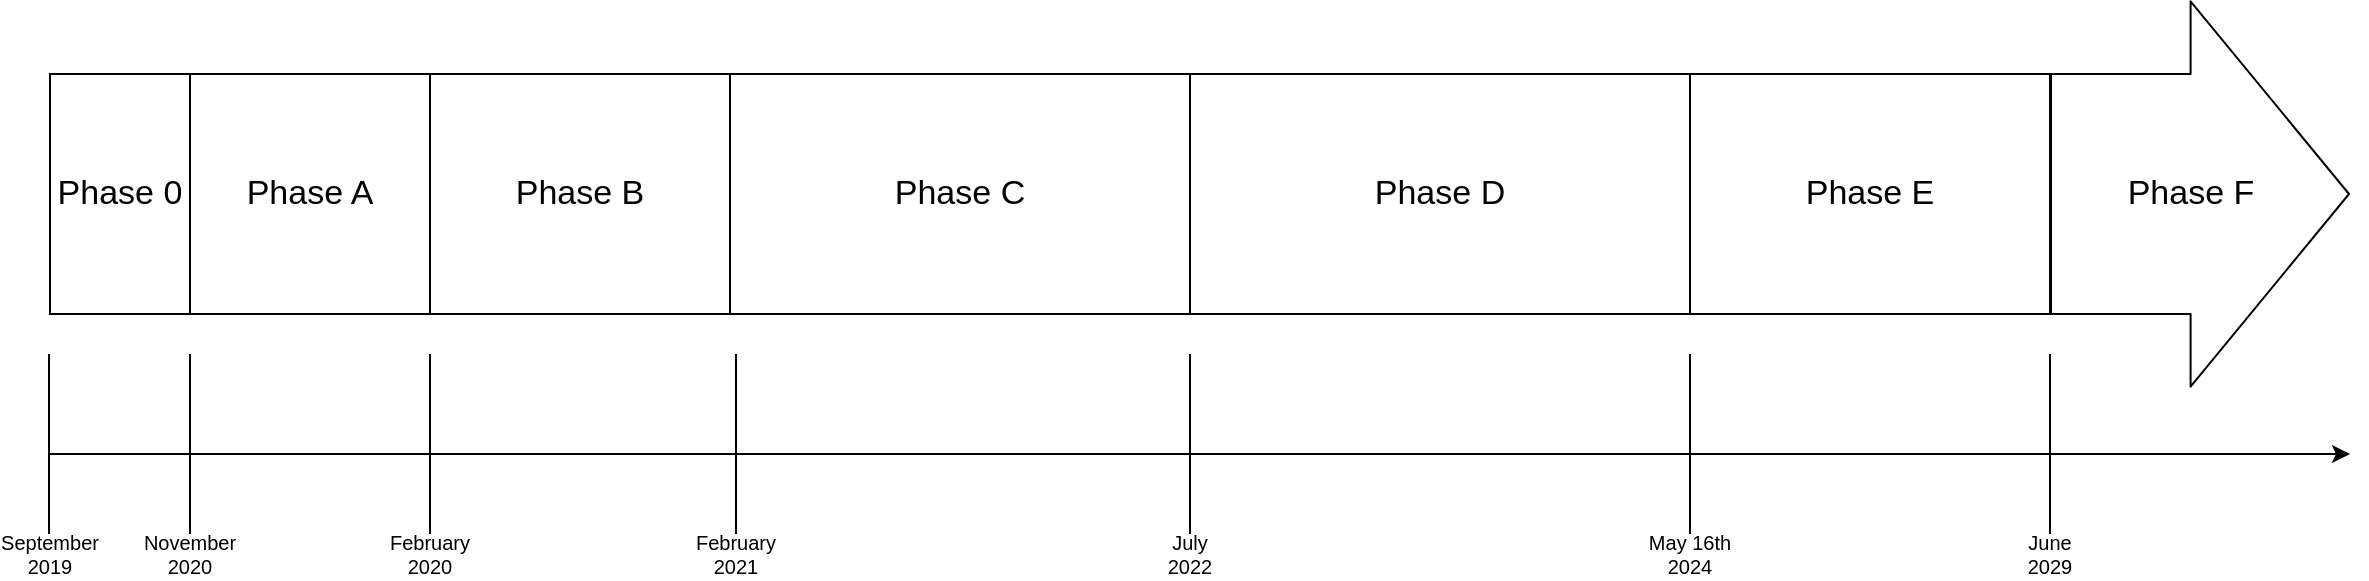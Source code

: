 <mxfile version="12.1.9" type="device" pages="1"><diagram id="5EgypVwa14OEImesB87w" name="Page-1"><mxGraphModel dx="1544" dy="920" grid="1" gridSize="10" guides="1" tooltips="1" connect="1" arrows="1" fold="1" page="1" pageScale="1" pageWidth="827" pageHeight="1169" math="0" shadow="0"><root><mxCell id="0"/><mxCell id="1" parent="0"/><mxCell id="UaxtRhOQwLlgO4OK8VWs-4" value="&lt;font style=&quot;font-size: 17px&quot;&gt;Phase 0&lt;/font&gt;" style="rounded=0;whiteSpace=wrap;html=1;" vertex="1" parent="1"><mxGeometry x="90" y="210" width="70" height="120" as="geometry"/></mxCell><mxCell id="UaxtRhOQwLlgO4OK8VWs-5" value="&lt;font style=&quot;font-size: 17px&quot;&gt;Phase A&lt;/font&gt;" style="rounded=0;whiteSpace=wrap;html=1;" vertex="1" parent="1"><mxGeometry x="160" y="210" width="120" height="120" as="geometry"/></mxCell><mxCell id="UaxtRhOQwLlgO4OK8VWs-6" value="&lt;font style=&quot;font-size: 17px&quot;&gt;Phase B&lt;/font&gt;" style="rounded=0;whiteSpace=wrap;html=1;" vertex="1" parent="1"><mxGeometry x="280" y="210" width="150" height="120" as="geometry"/></mxCell><mxCell id="UaxtRhOQwLlgO4OK8VWs-7" value="&lt;font style=&quot;font-size: 17px&quot;&gt;Phase C&lt;/font&gt;" style="rounded=0;whiteSpace=wrap;html=1;" vertex="1" parent="1"><mxGeometry x="430" y="210" width="230" height="120" as="geometry"/></mxCell><mxCell id="UaxtRhOQwLlgO4OK8VWs-8" value="&lt;span style=&quot;font-size: 17px&quot;&gt;Phase D&lt;/span&gt;" style="rounded=0;whiteSpace=wrap;html=1;" vertex="1" parent="1"><mxGeometry x="660" y="210" width="250" height="120" as="geometry"/></mxCell><mxCell id="UaxtRhOQwLlgO4OK8VWs-9" value="&lt;span style=&quot;font-size: 17px&quot;&gt;Phase E&lt;/span&gt;" style="rounded=0;whiteSpace=wrap;html=1;" vertex="1" parent="1"><mxGeometry x="910" y="210" width="180" height="120" as="geometry"/></mxCell><mxCell id="UaxtRhOQwLlgO4OK8VWs-12" value="" style="shape=flexArrow;endArrow=classic;html=1;fontSize=10;endWidth=71.724;endSize=26.069;width=120;" edge="1" parent="1"><mxGeometry width="50" height="50" relative="1" as="geometry"><mxPoint x="1090" y="270" as="sourcePoint"/><mxPoint x="1240" y="270" as="targetPoint"/></mxGeometry></mxCell><mxCell id="UaxtRhOQwLlgO4OK8VWs-13" value="&lt;font style=&quot;font-size: 17px&quot;&gt;Phase F&lt;/font&gt;" style="text;html=1;resizable=0;points=[];align=center;verticalAlign=middle;labelBackgroundColor=#ffffff;fontSize=10;" vertex="1" connectable="0" parent="UaxtRhOQwLlgO4OK8VWs-12"><mxGeometry x="0.267" y="3" relative="1" as="geometry"><mxPoint x="-25.5" y="3" as="offset"/></mxGeometry></mxCell><mxCell id="UaxtRhOQwLlgO4OK8VWs-15" value="" style="endArrow=none;html=1;fontSize=10;" edge="1" parent="1"><mxGeometry width="50" height="50" relative="1" as="geometry"><mxPoint x="160" y="440" as="sourcePoint"/><mxPoint x="160" y="350" as="targetPoint"/></mxGeometry></mxCell><mxCell id="UaxtRhOQwLlgO4OK8VWs-16" value="" style="endArrow=none;html=1;fontSize=10;" edge="1" parent="1"><mxGeometry width="50" height="50" relative="1" as="geometry"><mxPoint x="89.5" y="440.0" as="sourcePoint"/><mxPoint x="89.5" y="350" as="targetPoint"/></mxGeometry></mxCell><mxCell id="UaxtRhOQwLlgO4OK8VWs-17" value="September 2019" style="text;html=1;strokeColor=none;fillColor=none;align=center;verticalAlign=middle;whiteSpace=wrap;rounded=0;fontSize=10;" vertex="1" parent="1"><mxGeometry x="70" y="440" width="40" height="20" as="geometry"/></mxCell><mxCell id="UaxtRhOQwLlgO4OK8VWs-18" value="November 2020" style="text;html=1;strokeColor=none;fillColor=none;align=center;verticalAlign=middle;whiteSpace=wrap;rounded=0;fontSize=10;" vertex="1" parent="1"><mxGeometry x="140" y="440" width="40" height="20" as="geometry"/></mxCell><mxCell id="UaxtRhOQwLlgO4OK8VWs-19" value="" style="endArrow=none;html=1;fontSize=10;" edge="1" parent="1"><mxGeometry width="50" height="50" relative="1" as="geometry"><mxPoint x="280" y="440.0" as="sourcePoint"/><mxPoint x="280" y="350" as="targetPoint"/></mxGeometry></mxCell><mxCell id="UaxtRhOQwLlgO4OK8VWs-20" value="February 2020" style="text;html=1;strokeColor=none;fillColor=none;align=center;verticalAlign=middle;whiteSpace=wrap;rounded=0;fontSize=10;" vertex="1" parent="1"><mxGeometry x="260" y="440" width="40" height="20" as="geometry"/></mxCell><mxCell id="UaxtRhOQwLlgO4OK8VWs-21" value="" style="endArrow=none;html=1;fontSize=10;" edge="1" parent="1"><mxGeometry width="50" height="50" relative="1" as="geometry"><mxPoint x="433.0" y="440.0" as="sourcePoint"/><mxPoint x="433.0" y="350" as="targetPoint"/></mxGeometry></mxCell><mxCell id="UaxtRhOQwLlgO4OK8VWs-22" value="February 2021" style="text;html=1;strokeColor=none;fillColor=none;align=center;verticalAlign=middle;whiteSpace=wrap;rounded=0;fontSize=10;" vertex="1" parent="1"><mxGeometry x="413" y="440" width="40" height="20" as="geometry"/></mxCell><mxCell id="UaxtRhOQwLlgO4OK8VWs-25" value="" style="endArrow=none;html=1;fontSize=10;" edge="1" parent="1"><mxGeometry width="50" height="50" relative="1" as="geometry"><mxPoint x="660.0" y="440.0" as="sourcePoint"/><mxPoint x="660.0" y="350" as="targetPoint"/></mxGeometry></mxCell><mxCell id="UaxtRhOQwLlgO4OK8VWs-26" value="July 2022" style="text;html=1;strokeColor=none;fillColor=none;align=center;verticalAlign=middle;whiteSpace=wrap;rounded=0;fontSize=10;" vertex="1" parent="1"><mxGeometry x="640" y="440" width="40" height="20" as="geometry"/></mxCell><mxCell id="UaxtRhOQwLlgO4OK8VWs-27" value="" style="endArrow=none;html=1;fontSize=10;" edge="1" parent="1"><mxGeometry width="50" height="50" relative="1" as="geometry"><mxPoint x="910" y="440.0" as="sourcePoint"/><mxPoint x="910" y="350" as="targetPoint"/></mxGeometry></mxCell><mxCell id="UaxtRhOQwLlgO4OK8VWs-28" value="May 16th 2024" style="text;html=1;strokeColor=none;fillColor=none;align=center;verticalAlign=middle;whiteSpace=wrap;rounded=0;fontSize=10;" vertex="1" parent="1"><mxGeometry x="885" y="440" width="50" height="20" as="geometry"/></mxCell><mxCell id="UaxtRhOQwLlgO4OK8VWs-29" value="" style="endArrow=none;html=1;fontSize=10;" edge="1" parent="1"><mxGeometry width="50" height="50" relative="1" as="geometry"><mxPoint x="1090" y="440.0" as="sourcePoint"/><mxPoint x="1090" y="350" as="targetPoint"/></mxGeometry></mxCell><mxCell id="UaxtRhOQwLlgO4OK8VWs-30" value="June 2029" style="text;html=1;strokeColor=none;fillColor=none;align=center;verticalAlign=middle;whiteSpace=wrap;rounded=0;fontSize=10;" vertex="1" parent="1"><mxGeometry x="1070" y="440" width="40" height="20" as="geometry"/></mxCell><mxCell id="UaxtRhOQwLlgO4OK8VWs-31" value="" style="endArrow=classic;html=1;fontSize=10;" edge="1" parent="1"><mxGeometry width="50" height="50" relative="1" as="geometry"><mxPoint x="90" y="400" as="sourcePoint"/><mxPoint x="1240" y="400" as="targetPoint"/></mxGeometry></mxCell></root></mxGraphModel></diagram></mxfile>